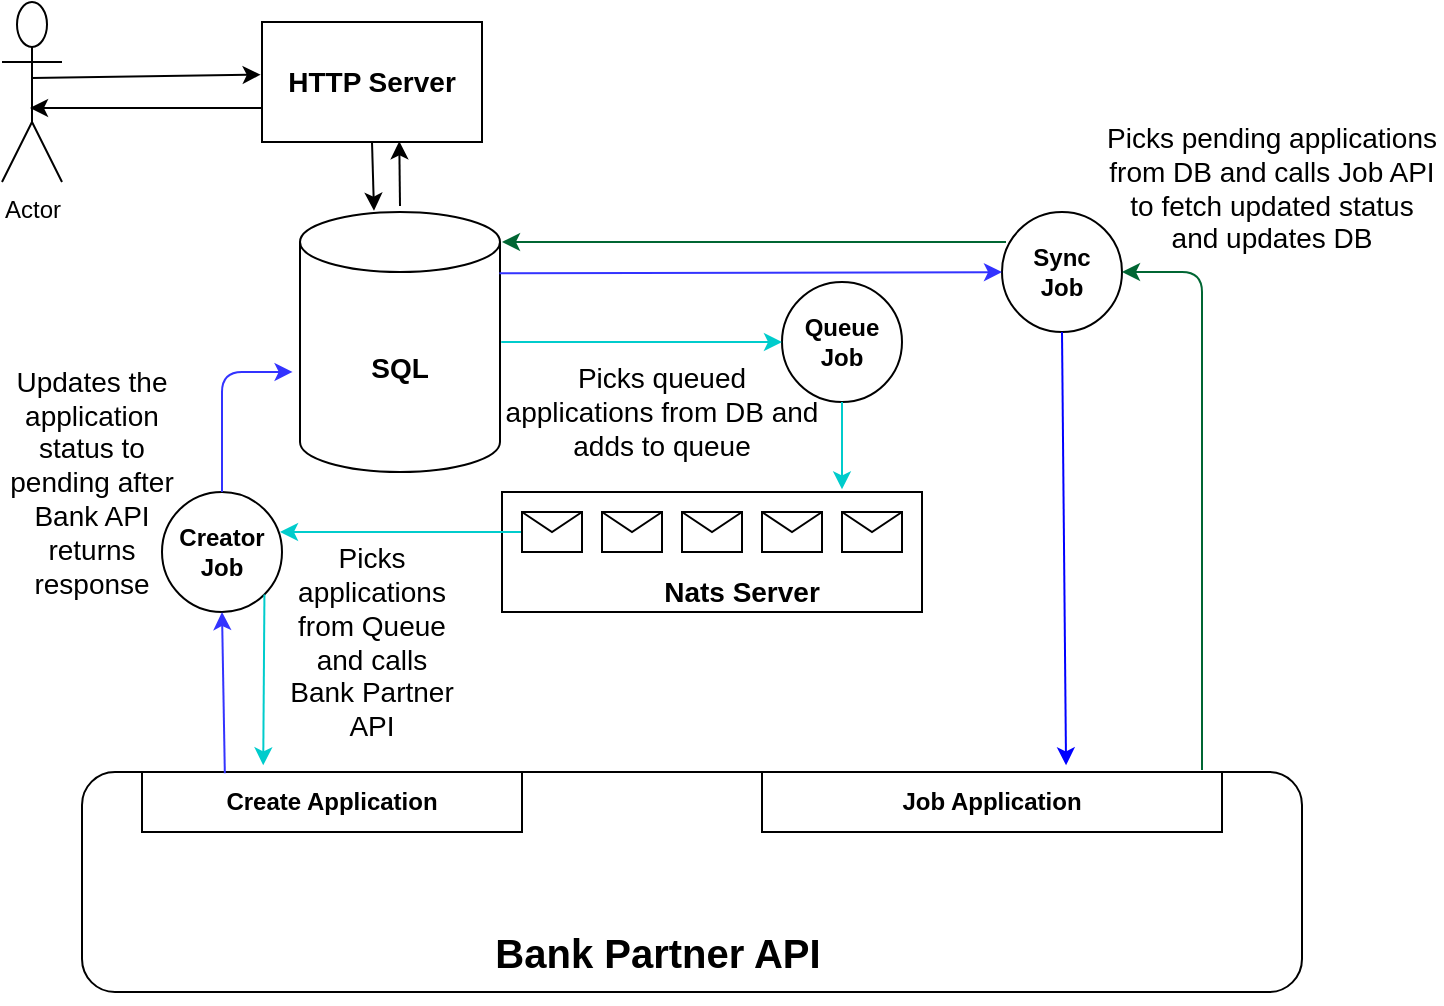 <mxfile version="14.4.3" type="github">
  <diagram id="YX3Qmc5mIcwVC7KldEEO" name="Page-1">
    <mxGraphModel dx="782" dy="437" grid="1" gridSize="10" guides="1" tooltips="1" connect="1" arrows="1" fold="1" page="1" pageScale="1" pageWidth="850" pageHeight="1100" math="0" shadow="0">
      <root>
        <mxCell id="0" />
        <mxCell id="1" parent="0" />
        <mxCell id="lyBzS54nXXmUgzS3-u7w-1" value="Actor" style="shape=umlActor;verticalLabelPosition=bottom;verticalAlign=top;html=1;outlineConnect=0;" vertex="1" parent="1">
          <mxGeometry x="10" y="15" width="30" height="90" as="geometry" />
        </mxCell>
        <mxCell id="lyBzS54nXXmUgzS3-u7w-4" value="HTTP Server" style="rounded=0;whiteSpace=wrap;html=1;fontStyle=1;fontSize=14;" vertex="1" parent="1">
          <mxGeometry x="140" y="25" width="110" height="60" as="geometry" />
        </mxCell>
        <mxCell id="lyBzS54nXXmUgzS3-u7w-6" value="Creator Job" style="ellipse;whiteSpace=wrap;html=1;aspect=fixed;fontStyle=1" vertex="1" parent="1">
          <mxGeometry x="90" y="260" width="60" height="60" as="geometry" />
        </mxCell>
        <mxCell id="lyBzS54nXXmUgzS3-u7w-7" value="" style="endArrow=classic;html=1;entryX=-0.037;entryY=0.615;entryDx=0;entryDy=0;strokeColor=#3333FF;entryPerimeter=0;exitX=0.5;exitY=0;exitDx=0;exitDy=0;" edge="1" parent="1" source="lyBzS54nXXmUgzS3-u7w-6" target="lyBzS54nXXmUgzS3-u7w-24">
          <mxGeometry width="50" height="50" relative="1" as="geometry">
            <mxPoint x="404" y="190" as="sourcePoint" />
            <mxPoint x="196" y="180.66" as="targetPoint" />
            <Array as="points">
              <mxPoint x="120" y="200" />
            </Array>
          </mxGeometry>
        </mxCell>
        <mxCell id="lyBzS54nXXmUgzS3-u7w-10" value="" style="rounded=1;whiteSpace=wrap;html=1;" vertex="1" parent="1">
          <mxGeometry x="50" y="400" width="610" height="110" as="geometry" />
        </mxCell>
        <mxCell id="lyBzS54nXXmUgzS3-u7w-11" value="Create Application" style="rounded=0;whiteSpace=wrap;html=1;fontStyle=1" vertex="1" parent="1">
          <mxGeometry x="80" y="400" width="190" height="30" as="geometry" />
        </mxCell>
        <mxCell id="lyBzS54nXXmUgzS3-u7w-15" value="&lt;h3&gt;&lt;font style=&quot;font-size: 20px&quot;&gt;Bank Partner API&lt;/font&gt;&lt;/h3&gt;" style="text;html=1;strokeColor=none;fillColor=none;align=center;verticalAlign=middle;whiteSpace=wrap;rounded=0;" vertex="1" parent="1">
          <mxGeometry x="208" y="470" width="260" height="40" as="geometry" />
        </mxCell>
        <mxCell id="lyBzS54nXXmUgzS3-u7w-16" value="Job Application" style="rounded=0;whiteSpace=wrap;html=1;fontStyle=1" vertex="1" parent="1">
          <mxGeometry x="390" y="400" width="230" height="30" as="geometry" />
        </mxCell>
        <mxCell id="lyBzS54nXXmUgzS3-u7w-18" value="" style="endArrow=classic;html=1;fontSize=14;entryX=0.5;entryY=1;entryDx=0;entryDy=0;strokeColor=#3333FF;exitX=0.218;exitY=0.022;exitDx=0;exitDy=0;exitPerimeter=0;" edge="1" parent="1" source="lyBzS54nXXmUgzS3-u7w-11" target="lyBzS54nXXmUgzS3-u7w-6">
          <mxGeometry width="50" height="50" relative="1" as="geometry">
            <mxPoint x="120" y="362" as="sourcePoint" />
            <mxPoint x="616" y="210" as="targetPoint" />
            <Array as="points" />
          </mxGeometry>
        </mxCell>
        <mxCell id="lyBzS54nXXmUgzS3-u7w-19" value="" style="rounded=0;whiteSpace=wrap;html=1;fontSize=14;" vertex="1" parent="1">
          <mxGeometry x="260" y="260" width="210" height="60" as="geometry" />
        </mxCell>
        <mxCell id="lyBzS54nXXmUgzS3-u7w-23" value="" style="endArrow=classic;html=1;strokeColor=#000000;fontSize=14;entryX=0.4;entryY=-0.011;entryDx=0;entryDy=0;exitX=0.5;exitY=1;exitDx=0;exitDy=0;entryPerimeter=0;" edge="1" parent="1" source="lyBzS54nXXmUgzS3-u7w-4">
          <mxGeometry width="50" height="50" relative="1" as="geometry">
            <mxPoint x="230" y="80" as="sourcePoint" />
            <mxPoint x="196" y="119.34" as="targetPoint" />
          </mxGeometry>
        </mxCell>
        <mxCell id="lyBzS54nXXmUgzS3-u7w-24" value="SQL" style="shape=cylinder3;whiteSpace=wrap;html=1;boundedLbl=1;backgroundOutline=1;size=15;fontSize=14;fontStyle=1" vertex="1" parent="1">
          <mxGeometry x="159" y="120" width="100" height="130" as="geometry" />
        </mxCell>
        <mxCell id="lyBzS54nXXmUgzS3-u7w-26" value="" style="endArrow=classic;html=1;strokeColor=#00CCCC;fontSize=14;exitX=0;exitY=0.5;exitDx=0;exitDy=0;" edge="1" parent="1" source="lyBzS54nXXmUgzS3-u7w-28">
          <mxGeometry width="50" height="50" relative="1" as="geometry">
            <mxPoint x="230" y="290" as="sourcePoint" />
            <mxPoint x="149" y="280" as="targetPoint" />
          </mxGeometry>
        </mxCell>
        <mxCell id="lyBzS54nXXmUgzS3-u7w-27" value="" style="endArrow=classic;html=1;strokeColor=#00CCCC;fontSize=14;exitX=1;exitY=1;exitDx=0;exitDy=0;entryX=0.319;entryY=-0.111;entryDx=0;entryDy=0;entryPerimeter=0;" edge="1" parent="1" source="lyBzS54nXXmUgzS3-u7w-6" target="lyBzS54nXXmUgzS3-u7w-11">
          <mxGeometry width="50" height="50" relative="1" as="geometry">
            <mxPoint x="130" y="320" as="sourcePoint" />
            <mxPoint x="140" y="359" as="targetPoint" />
          </mxGeometry>
        </mxCell>
        <mxCell id="lyBzS54nXXmUgzS3-u7w-28" value="" style="shape=message;html=1;whiteSpace=wrap;html=1;outlineConnect=0;fontSize=14;" vertex="1" parent="1">
          <mxGeometry x="270" y="270" width="30" height="20" as="geometry" />
        </mxCell>
        <mxCell id="lyBzS54nXXmUgzS3-u7w-29" value="" style="shape=message;html=1;whiteSpace=wrap;html=1;outlineConnect=0;fontSize=14;" vertex="1" parent="1">
          <mxGeometry x="310" y="270" width="30" height="20" as="geometry" />
        </mxCell>
        <mxCell id="lyBzS54nXXmUgzS3-u7w-30" value="Nats Server" style="text;html=1;strokeColor=none;fillColor=none;align=center;verticalAlign=middle;whiteSpace=wrap;rounded=0;fontSize=14;fontStyle=1" vertex="1" parent="1">
          <mxGeometry x="330" y="300" width="100" height="20" as="geometry" />
        </mxCell>
        <mxCell id="lyBzS54nXXmUgzS3-u7w-31" value="" style="shape=message;html=1;whiteSpace=wrap;html=1;outlineConnect=0;fontSize=14;" vertex="1" parent="1">
          <mxGeometry x="350" y="270" width="30" height="20" as="geometry" />
        </mxCell>
        <mxCell id="lyBzS54nXXmUgzS3-u7w-32" value="" style="shape=message;html=1;whiteSpace=wrap;html=1;outlineConnect=0;fontSize=14;" vertex="1" parent="1">
          <mxGeometry x="390" y="270" width="30" height="20" as="geometry" />
        </mxCell>
        <mxCell id="lyBzS54nXXmUgzS3-u7w-33" value="" style="shape=message;html=1;whiteSpace=wrap;html=1;outlineConnect=0;fontSize=14;" vertex="1" parent="1">
          <mxGeometry x="430" y="270" width="30" height="20" as="geometry" />
        </mxCell>
        <mxCell id="lyBzS54nXXmUgzS3-u7w-35" value="Queue Job" style="ellipse;whiteSpace=wrap;html=1;aspect=fixed;fontStyle=1" vertex="1" parent="1">
          <mxGeometry x="400" y="155" width="60" height="60" as="geometry" />
        </mxCell>
        <mxCell id="lyBzS54nXXmUgzS3-u7w-36" value="" style="endArrow=classic;html=1;strokeColor=#00CCCC;fontSize=14;exitX=0;exitY=0.5;exitDx=0;exitDy=0;" edge="1" parent="1">
          <mxGeometry width="50" height="50" relative="1" as="geometry">
            <mxPoint x="395" y="185" as="sourcePoint" />
            <mxPoint x="400" y="185" as="targetPoint" />
            <Array as="points">
              <mxPoint x="255" y="185" />
            </Array>
          </mxGeometry>
        </mxCell>
        <mxCell id="lyBzS54nXXmUgzS3-u7w-37" value="" style="endArrow=classic;html=1;strokeColor=#00CCCC;fontSize=14;entryX=0.8;entryY=-0.022;entryDx=0;entryDy=0;entryPerimeter=0;" edge="1" parent="1">
          <mxGeometry width="50" height="50" relative="1" as="geometry">
            <mxPoint x="430" y="215" as="sourcePoint" />
            <mxPoint x="430" y="258.68" as="targetPoint" />
          </mxGeometry>
        </mxCell>
        <mxCell id="lyBzS54nXXmUgzS3-u7w-38" value="Picks queued applications from DB and adds to queue" style="text;html=1;strokeColor=none;fillColor=none;align=center;verticalAlign=middle;whiteSpace=wrap;rounded=0;fontSize=14;" vertex="1" parent="1">
          <mxGeometry x="260" y="200" width="160" height="40" as="geometry" />
        </mxCell>
        <mxCell id="lyBzS54nXXmUgzS3-u7w-39" value="Picks applications from Queue and calls Bank Partner API" style="text;html=1;strokeColor=none;fillColor=none;align=center;verticalAlign=middle;whiteSpace=wrap;rounded=0;fontSize=14;" vertex="1" parent="1">
          <mxGeometry x="150" y="300" width="90" height="70" as="geometry" />
        </mxCell>
        <mxCell id="lyBzS54nXXmUgzS3-u7w-40" value="" style="endArrow=classic;html=1;strokeColor=#000000;fontSize=14;entryX=0.624;entryY=0.994;entryDx=0;entryDy=0;entryPerimeter=0;" edge="1" parent="1" target="lyBzS54nXXmUgzS3-u7w-4">
          <mxGeometry width="50" height="50" relative="1" as="geometry">
            <mxPoint x="209" y="117" as="sourcePoint" />
            <mxPoint x="260" y="85" as="targetPoint" />
          </mxGeometry>
        </mxCell>
        <mxCell id="lyBzS54nXXmUgzS3-u7w-42" value="" style="endArrow=classic;html=1;strokeColor=#000000;fontSize=14;" edge="1" parent="1">
          <mxGeometry width="50" height="50" relative="1" as="geometry">
            <mxPoint x="140" y="68" as="sourcePoint" />
            <mxPoint x="24" y="68" as="targetPoint" />
          </mxGeometry>
        </mxCell>
        <mxCell id="lyBzS54nXXmUgzS3-u7w-44" value="" style="endArrow=classic;html=1;strokeColor=#000000;fontSize=14;entryX=-0.006;entryY=0.639;entryDx=0;entryDy=0;exitX=0.5;exitY=0.5;exitDx=0;exitDy=0;exitPerimeter=0;entryPerimeter=0;" edge="1" parent="1">
          <mxGeometry width="50" height="50" relative="1" as="geometry">
            <mxPoint x="25" y="53" as="sourcePoint" />
            <mxPoint x="139.34" y="51.34" as="targetPoint" />
          </mxGeometry>
        </mxCell>
        <mxCell id="lyBzS54nXXmUgzS3-u7w-45" value="Updates the application status to pending after Bank API returns response" style="text;html=1;strokeColor=none;fillColor=none;align=center;verticalAlign=middle;whiteSpace=wrap;rounded=0;fontSize=14;" vertex="1" parent="1">
          <mxGeometry x="10" y="220" width="90" height="70" as="geometry" />
        </mxCell>
        <mxCell id="lyBzS54nXXmUgzS3-u7w-47" value="Sync &lt;br&gt;Job" style="ellipse;whiteSpace=wrap;html=1;aspect=fixed;fontStyle=1" vertex="1" parent="1">
          <mxGeometry x="510" y="120" width="60" height="60" as="geometry" />
        </mxCell>
        <mxCell id="lyBzS54nXXmUgzS3-u7w-48" value="" style="endArrow=classic;html=1;strokeColor=#006633;fontSize=14;entryX=1;entryY=0.5;entryDx=0;entryDy=0;" edge="1" parent="1" target="lyBzS54nXXmUgzS3-u7w-47">
          <mxGeometry width="50" height="50" relative="1" as="geometry">
            <mxPoint x="610" y="399" as="sourcePoint" />
            <mxPoint x="586" y="180" as="targetPoint" />
            <Array as="points">
              <mxPoint x="610" y="150" />
            </Array>
          </mxGeometry>
        </mxCell>
        <mxCell id="lyBzS54nXXmUgzS3-u7w-49" value="" style="endArrow=classic;html=1;strokeColor=#3333FF;fontSize=14;exitX=0.997;exitY=0.236;exitDx=0;exitDy=0;exitPerimeter=0;" edge="1" parent="1" source="lyBzS54nXXmUgzS3-u7w-24" target="lyBzS54nXXmUgzS3-u7w-47">
          <mxGeometry width="50" height="50" relative="1" as="geometry">
            <mxPoint x="254" y="230" as="sourcePoint" />
            <mxPoint x="330" y="240" as="targetPoint" />
          </mxGeometry>
        </mxCell>
        <mxCell id="lyBzS54nXXmUgzS3-u7w-50" value="" style="endArrow=classic;html=1;strokeColor=#0000FF;fontSize=14;exitX=0.5;exitY=1;exitDx=0;exitDy=0;entryX=0.661;entryY=-0.111;entryDx=0;entryDy=0;entryPerimeter=0;" edge="1" parent="1" source="lyBzS54nXXmUgzS3-u7w-47" target="lyBzS54nXXmUgzS3-u7w-16">
          <mxGeometry width="50" height="50" relative="1" as="geometry">
            <mxPoint x="280" y="300" as="sourcePoint" />
            <mxPoint x="330" y="250" as="targetPoint" />
          </mxGeometry>
        </mxCell>
        <mxCell id="lyBzS54nXXmUgzS3-u7w-51" value="" style="endArrow=classic;html=1;strokeColor=#006633;fontSize=14;" edge="1" parent="1">
          <mxGeometry width="50" height="50" relative="1" as="geometry">
            <mxPoint x="512" y="135" as="sourcePoint" />
            <mxPoint x="260" y="135" as="targetPoint" />
          </mxGeometry>
        </mxCell>
        <mxCell id="lyBzS54nXXmUgzS3-u7w-52" value="Picks pending applications from DB and calls Job API to fetch updated status and updates DB" style="text;html=1;strokeColor=none;fillColor=none;align=center;verticalAlign=middle;whiteSpace=wrap;rounded=0;fontSize=14;" vertex="1" parent="1">
          <mxGeometry x="560" y="85" width="170" height="45" as="geometry" />
        </mxCell>
      </root>
    </mxGraphModel>
  </diagram>
</mxfile>
